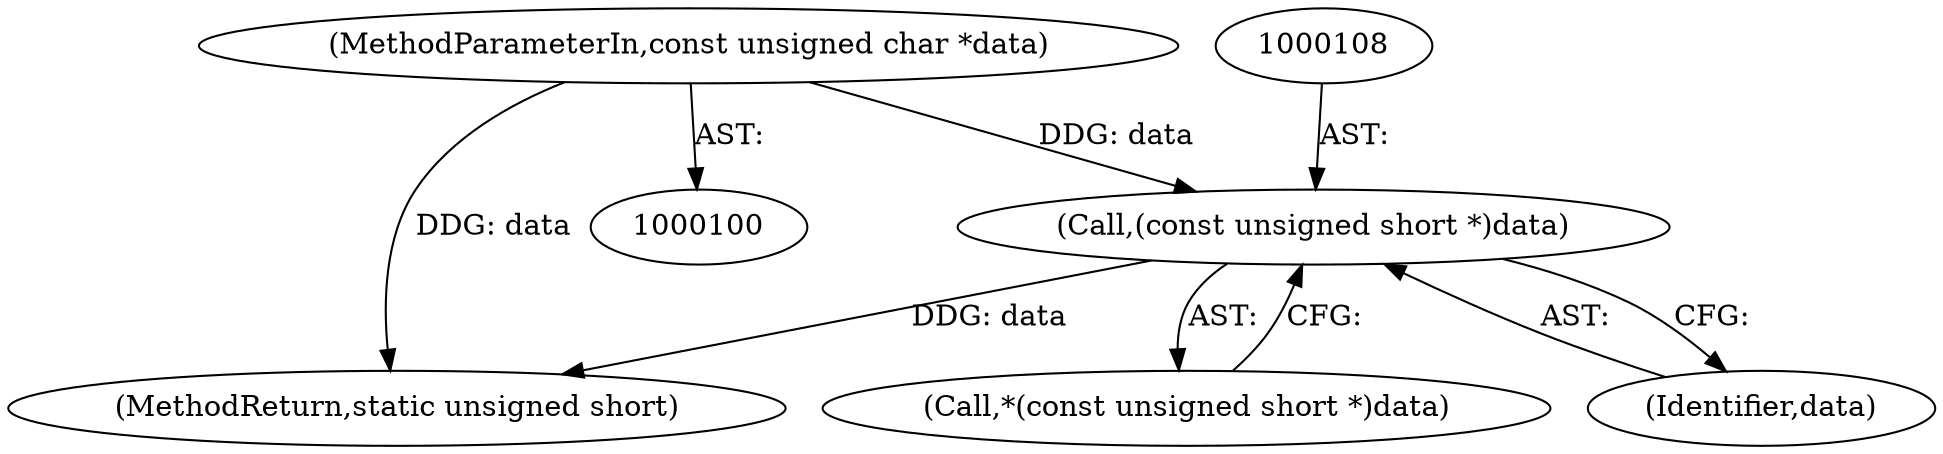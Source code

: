 digraph "1_openjpeg_2cd30c2b06ce332dede81cccad8b334cde997281@pointer" {
"1000107" [label="(Call,(const unsigned short *)data)"];
"1000101" [label="(MethodParameterIn,const unsigned char *data)"];
"1000109" [label="(Identifier,data)"];
"1000106" [label="(Call,*(const unsigned short *)data)"];
"1000123" [label="(MethodReturn,static unsigned short)"];
"1000101" [label="(MethodParameterIn,const unsigned char *data)"];
"1000107" [label="(Call,(const unsigned short *)data)"];
"1000107" -> "1000106"  [label="AST: "];
"1000107" -> "1000109"  [label="CFG: "];
"1000108" -> "1000107"  [label="AST: "];
"1000109" -> "1000107"  [label="AST: "];
"1000106" -> "1000107"  [label="CFG: "];
"1000107" -> "1000123"  [label="DDG: data"];
"1000101" -> "1000107"  [label="DDG: data"];
"1000101" -> "1000100"  [label="AST: "];
"1000101" -> "1000123"  [label="DDG: data"];
}
